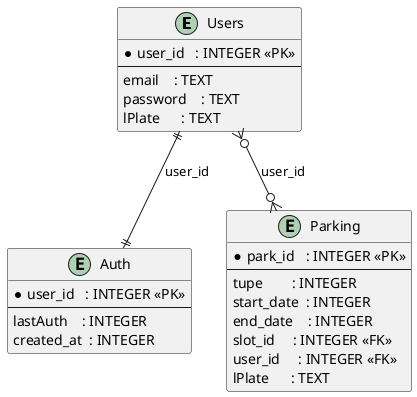 @startuml database

entity "Users" as users {
    * user_id   : INTEGER <<PK>>
    --
    email    : TEXT
    password    : TEXT
    lPlate      : TEXT
}

entity "Auth" as auth {
    * user_id   : INTEGER <<PK>>
    --
    lastAuth    : INTEGER
    created_at  : INTEGER
}

entity "Parking" as parking {
    * park_id   : INTEGER <<PK>>
    --
    tupe        : INTEGER
    start_date  : INTEGER
    end_date    : INTEGER
    slot_id     : INTEGER <<FK>>
    user_id     : INTEGER <<FK>>
    lPlate      : TEXT
}

users }o--o{ parking : "user_id"
users ||--|| auth   : "user_id"
@enduml